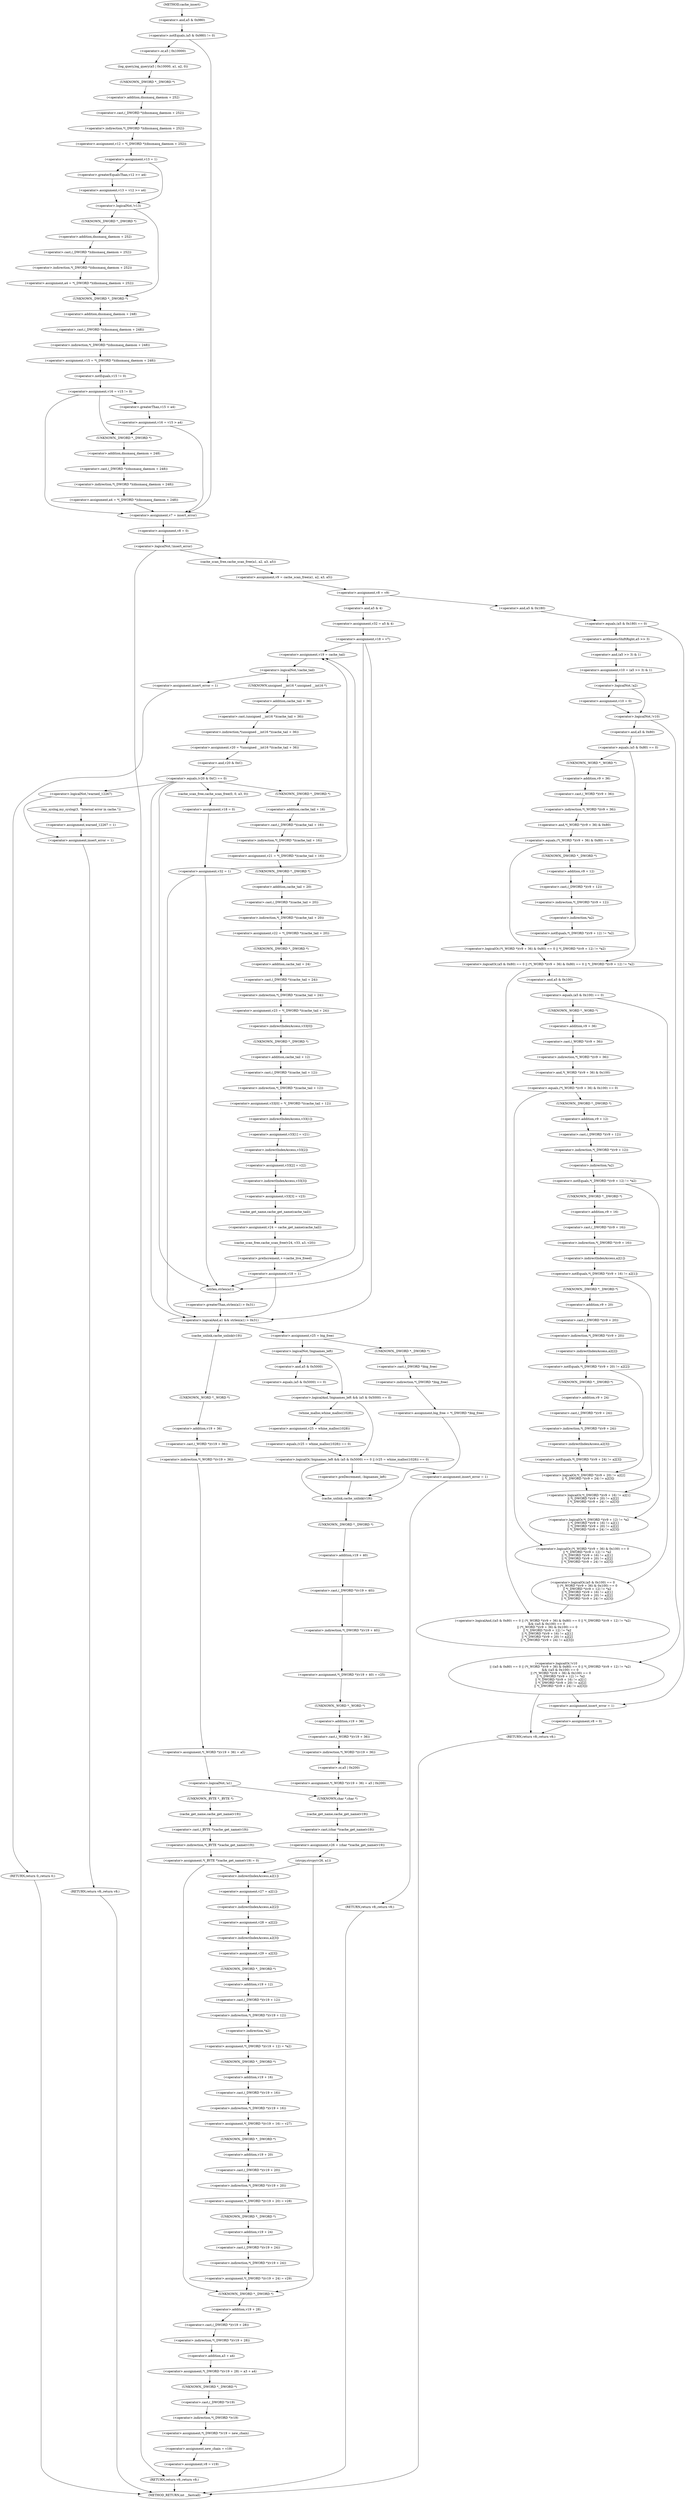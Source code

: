 digraph cache_insert {  
"1000153" [label = "(<operator>.notEquals,(a5 & 0x980) != 0)" ]
"1000154" [label = "(<operator>.and,a5 & 0x980)" ]
"1000159" [label = "(log_query,log_query(a5 | 0x10000, a1, a2, 0))" ]
"1000160" [label = "(<operator>.or,a5 | 0x10000)" ]
"1000166" [label = "(<operator>.assignment,v12 = *(_DWORD *)(dnsmasq_daemon + 252))" ]
"1000168" [label = "(<operator>.indirection,*(_DWORD *)(dnsmasq_daemon + 252))" ]
"1000169" [label = "(<operator>.cast,(_DWORD *)(dnsmasq_daemon + 252))" ]
"1000170" [label = "(UNKNOWN,_DWORD *,_DWORD *)" ]
"1000171" [label = "(<operator>.addition,dnsmasq_daemon + 252)" ]
"1000174" [label = "(<operator>.assignment,v13 = 1)" ]
"1000179" [label = "(<operator>.assignment,v13 = v12 >= a4)" ]
"1000181" [label = "(<operator>.greaterEqualsThan,v12 >= a4)" ]
"1000185" [label = "(<operator>.logicalNot,!v13)" ]
"1000187" [label = "(<operator>.assignment,a4 = *(_DWORD *)(dnsmasq_daemon + 252))" ]
"1000189" [label = "(<operator>.indirection,*(_DWORD *)(dnsmasq_daemon + 252))" ]
"1000190" [label = "(<operator>.cast,(_DWORD *)(dnsmasq_daemon + 252))" ]
"1000191" [label = "(UNKNOWN,_DWORD *,_DWORD *)" ]
"1000192" [label = "(<operator>.addition,dnsmasq_daemon + 252)" ]
"1000195" [label = "(<operator>.assignment,v15 = *(_DWORD *)(dnsmasq_daemon + 248))" ]
"1000197" [label = "(<operator>.indirection,*(_DWORD *)(dnsmasq_daemon + 248))" ]
"1000198" [label = "(<operator>.cast,(_DWORD *)(dnsmasq_daemon + 248))" ]
"1000199" [label = "(UNKNOWN,_DWORD *,_DWORD *)" ]
"1000200" [label = "(<operator>.addition,dnsmasq_daemon + 248)" ]
"1000203" [label = "(<operator>.assignment,v16 = v15 != 0)" ]
"1000205" [label = "(<operator>.notEquals,v15 != 0)" ]
"1000210" [label = "(<operator>.assignment,v16 = v15 > a4)" ]
"1000212" [label = "(<operator>.greaterThan,v15 > a4)" ]
"1000217" [label = "(<operator>.assignment,a4 = *(_DWORD *)(dnsmasq_daemon + 248))" ]
"1000219" [label = "(<operator>.indirection,*(_DWORD *)(dnsmasq_daemon + 248))" ]
"1000220" [label = "(<operator>.cast,(_DWORD *)(dnsmasq_daemon + 248))" ]
"1000221" [label = "(UNKNOWN,_DWORD *,_DWORD *)" ]
"1000222" [label = "(<operator>.addition,dnsmasq_daemon + 248)" ]
"1000225" [label = "(<operator>.assignment,v7 = insert_error)" ]
"1000228" [label = "(<operator>.assignment,v8 = 0)" ]
"1000232" [label = "(<operator>.logicalNot,!insert_error)" ]
"1000235" [label = "(<operator>.assignment,v9 = cache_scan_free(a1, a2, a3, a5))" ]
"1000237" [label = "(cache_scan_free,cache_scan_free(a1, a2, a3, a5))" ]
"1000242" [label = "(<operator>.assignment,v8 = v9)" ]
"1000249" [label = "(<operator>.equals,(a5 & 0x180) == 0)" ]
"1000250" [label = "(<operator>.and,a5 & 0x180)" ]
"1000255" [label = "(<operator>.assignment,v10 = (a5 >> 3) & 1)" ]
"1000257" [label = "(<operator>.and,(a5 >> 3) & 1)" ]
"1000258" [label = "(<operator>.arithmeticShiftRight,a5 >> 3)" ]
"1000263" [label = "(<operator>.logicalNot,!a2)" ]
"1000265" [label = "(<operator>.assignment,v10 = 0)" ]
"1000269" [label = "(<operator>.logicalOr,!v10\n        || ((a5 & 0x80) == 0 || (*(_WORD *)(v9 + 36) & 0x80) == 0 || *(_DWORD *)(v9 + 12) != *a2)\n        && ((a5 & 0x100) == 0\n         || (*(_WORD *)(v9 + 36) & 0x100) == 0\n         || *(_DWORD *)(v9 + 12) != *a2\n         || *(_DWORD *)(v9 + 16) != a2[1]\n         || *(_DWORD *)(v9 + 20) != a2[2]\n         || *(_DWORD *)(v9 + 24) != a2[3]))" ]
"1000270" [label = "(<operator>.logicalNot,!v10)" ]
"1000272" [label = "(<operator>.logicalAnd,((a5 & 0x80) == 0 || (*(_WORD *)(v9 + 36) & 0x80) == 0 || *(_DWORD *)(v9 + 12) != *a2)\n        && ((a5 & 0x100) == 0\n         || (*(_WORD *)(v9 + 36) & 0x100) == 0\n         || *(_DWORD *)(v9 + 12) != *a2\n         || *(_DWORD *)(v9 + 16) != a2[1]\n         || *(_DWORD *)(v9 + 20) != a2[2]\n         || *(_DWORD *)(v9 + 24) != a2[3]))" ]
"1000273" [label = "(<operator>.logicalOr,(a5 & 0x80) == 0 || (*(_WORD *)(v9 + 36) & 0x80) == 0 || *(_DWORD *)(v9 + 12) != *a2)" ]
"1000274" [label = "(<operator>.equals,(a5 & 0x80) == 0)" ]
"1000275" [label = "(<operator>.and,a5 & 0x80)" ]
"1000279" [label = "(<operator>.logicalOr,(*(_WORD *)(v9 + 36) & 0x80) == 0 || *(_DWORD *)(v9 + 12) != *a2)" ]
"1000280" [label = "(<operator>.equals,(*(_WORD *)(v9 + 36) & 0x80) == 0)" ]
"1000281" [label = "(<operator>.and,*(_WORD *)(v9 + 36) & 0x80)" ]
"1000282" [label = "(<operator>.indirection,*(_WORD *)(v9 + 36))" ]
"1000283" [label = "(<operator>.cast,(_WORD *)(v9 + 36))" ]
"1000284" [label = "(UNKNOWN,_WORD *,_WORD *)" ]
"1000285" [label = "(<operator>.addition,v9 + 36)" ]
"1000290" [label = "(<operator>.notEquals,*(_DWORD *)(v9 + 12) != *a2)" ]
"1000291" [label = "(<operator>.indirection,*(_DWORD *)(v9 + 12))" ]
"1000292" [label = "(<operator>.cast,(_DWORD *)(v9 + 12))" ]
"1000293" [label = "(UNKNOWN,_DWORD *,_DWORD *)" ]
"1000294" [label = "(<operator>.addition,v9 + 12)" ]
"1000297" [label = "(<operator>.indirection,*a2)" ]
"1000299" [label = "(<operator>.logicalOr,(a5 & 0x100) == 0\n         || (*(_WORD *)(v9 + 36) & 0x100) == 0\n         || *(_DWORD *)(v9 + 12) != *a2\n         || *(_DWORD *)(v9 + 16) != a2[1]\n         || *(_DWORD *)(v9 + 20) != a2[2]\n         || *(_DWORD *)(v9 + 24) != a2[3])" ]
"1000300" [label = "(<operator>.equals,(a5 & 0x100) == 0)" ]
"1000301" [label = "(<operator>.and,a5 & 0x100)" ]
"1000305" [label = "(<operator>.logicalOr,(*(_WORD *)(v9 + 36) & 0x100) == 0\n         || *(_DWORD *)(v9 + 12) != *a2\n         || *(_DWORD *)(v9 + 16) != a2[1]\n         || *(_DWORD *)(v9 + 20) != a2[2]\n         || *(_DWORD *)(v9 + 24) != a2[3])" ]
"1000306" [label = "(<operator>.equals,(*(_WORD *)(v9 + 36) & 0x100) == 0)" ]
"1000307" [label = "(<operator>.and,*(_WORD *)(v9 + 36) & 0x100)" ]
"1000308" [label = "(<operator>.indirection,*(_WORD *)(v9 + 36))" ]
"1000309" [label = "(<operator>.cast,(_WORD *)(v9 + 36))" ]
"1000310" [label = "(UNKNOWN,_WORD *,_WORD *)" ]
"1000311" [label = "(<operator>.addition,v9 + 36)" ]
"1000316" [label = "(<operator>.logicalOr,*(_DWORD *)(v9 + 12) != *a2\n         || *(_DWORD *)(v9 + 16) != a2[1]\n         || *(_DWORD *)(v9 + 20) != a2[2]\n         || *(_DWORD *)(v9 + 24) != a2[3])" ]
"1000317" [label = "(<operator>.notEquals,*(_DWORD *)(v9 + 12) != *a2)" ]
"1000318" [label = "(<operator>.indirection,*(_DWORD *)(v9 + 12))" ]
"1000319" [label = "(<operator>.cast,(_DWORD *)(v9 + 12))" ]
"1000320" [label = "(UNKNOWN,_DWORD *,_DWORD *)" ]
"1000321" [label = "(<operator>.addition,v9 + 12)" ]
"1000324" [label = "(<operator>.indirection,*a2)" ]
"1000326" [label = "(<operator>.logicalOr,*(_DWORD *)(v9 + 16) != a2[1]\n         || *(_DWORD *)(v9 + 20) != a2[2]\n         || *(_DWORD *)(v9 + 24) != a2[3])" ]
"1000327" [label = "(<operator>.notEquals,*(_DWORD *)(v9 + 16) != a2[1])" ]
"1000328" [label = "(<operator>.indirection,*(_DWORD *)(v9 + 16))" ]
"1000329" [label = "(<operator>.cast,(_DWORD *)(v9 + 16))" ]
"1000330" [label = "(UNKNOWN,_DWORD *,_DWORD *)" ]
"1000331" [label = "(<operator>.addition,v9 + 16)" ]
"1000334" [label = "(<operator>.indirectIndexAccess,a2[1])" ]
"1000337" [label = "(<operator>.logicalOr,*(_DWORD *)(v9 + 20) != a2[2]\n         || *(_DWORD *)(v9 + 24) != a2[3])" ]
"1000338" [label = "(<operator>.notEquals,*(_DWORD *)(v9 + 20) != a2[2])" ]
"1000339" [label = "(<operator>.indirection,*(_DWORD *)(v9 + 20))" ]
"1000340" [label = "(<operator>.cast,(_DWORD *)(v9 + 20))" ]
"1000341" [label = "(UNKNOWN,_DWORD *,_DWORD *)" ]
"1000342" [label = "(<operator>.addition,v9 + 20)" ]
"1000345" [label = "(<operator>.indirectIndexAccess,a2[2])" ]
"1000348" [label = "(<operator>.notEquals,*(_DWORD *)(v9 + 24) != a2[3])" ]
"1000349" [label = "(<operator>.indirection,*(_DWORD *)(v9 + 24))" ]
"1000350" [label = "(<operator>.cast,(_DWORD *)(v9 + 24))" ]
"1000351" [label = "(UNKNOWN,_DWORD *,_DWORD *)" ]
"1000352" [label = "(<operator>.addition,v9 + 24)" ]
"1000355" [label = "(<operator>.indirectIndexAccess,a2[3])" ]
"1000360" [label = "(<operator>.assignment,insert_error = 1)" ]
"1000363" [label = "(<operator>.assignment,v8 = 0)" ]
"1000366" [label = "(RETURN,return v8;,return v8;)" ]
"1000368" [label = "(<operator>.assignment,v32 = a5 & 4)" ]
"1000370" [label = "(<operator>.and,a5 & 4)" ]
"1000373" [label = "(<operator>.assignment,v18 = v7)" ]
"1000379" [label = "(<operator>.assignment,v19 = cache_tail)" ]
"1000383" [label = "(<operator>.logicalNot,!cache_tail)" ]
"1000386" [label = "(<operator>.assignment,insert_error = 1)" ]
"1000389" [label = "(RETURN,return 0;,return 0;)" ]
"1000391" [label = "(<operator>.assignment,v20 = *(unsigned __int16 *)(cache_tail + 36))" ]
"1000393" [label = "(<operator>.indirection,*(unsigned __int16 *)(cache_tail + 36))" ]
"1000394" [label = "(<operator>.cast,(unsigned __int16 *)(cache_tail + 36))" ]
"1000395" [label = "(UNKNOWN,unsigned __int16 *,unsigned __int16 *)" ]
"1000396" [label = "(<operator>.addition,cache_tail + 36)" ]
"1000400" [label = "(<operator>.equals,(v20 & 0xC) == 0)" ]
"1000401" [label = "(<operator>.and,v20 & 0xC)" ]
"1000410" [label = "(<operator>.logicalNot,!warned_12267)" ]
"1000413" [label = "(my_syslog,my_syslog(3, \"Internal error in cache.\"))" ]
"1000416" [label = "(<operator>.assignment,warned_12267 = 1)" ]
"1000419" [label = "(<operator>.assignment,insert_error = 1)" ]
"1000422" [label = "(RETURN,return v8;,return v8;)" ]
"1000427" [label = "(<operator>.assignment,v21 = *(_DWORD *)(cache_tail + 16))" ]
"1000429" [label = "(<operator>.indirection,*(_DWORD *)(cache_tail + 16))" ]
"1000430" [label = "(<operator>.cast,(_DWORD *)(cache_tail + 16))" ]
"1000431" [label = "(UNKNOWN,_DWORD *,_DWORD *)" ]
"1000432" [label = "(<operator>.addition,cache_tail + 16)" ]
"1000435" [label = "(<operator>.assignment,v22 = *(_DWORD *)(cache_tail + 20))" ]
"1000437" [label = "(<operator>.indirection,*(_DWORD *)(cache_tail + 20))" ]
"1000438" [label = "(<operator>.cast,(_DWORD *)(cache_tail + 20))" ]
"1000439" [label = "(UNKNOWN,_DWORD *,_DWORD *)" ]
"1000440" [label = "(<operator>.addition,cache_tail + 20)" ]
"1000443" [label = "(<operator>.assignment,v23 = *(_DWORD *)(cache_tail + 24))" ]
"1000445" [label = "(<operator>.indirection,*(_DWORD *)(cache_tail + 24))" ]
"1000446" [label = "(<operator>.cast,(_DWORD *)(cache_tail + 24))" ]
"1000447" [label = "(UNKNOWN,_DWORD *,_DWORD *)" ]
"1000448" [label = "(<operator>.addition,cache_tail + 24)" ]
"1000451" [label = "(<operator>.assignment,v33[0] = *(_DWORD *)(cache_tail + 12))" ]
"1000452" [label = "(<operator>.indirectIndexAccess,v33[0])" ]
"1000455" [label = "(<operator>.indirection,*(_DWORD *)(cache_tail + 12))" ]
"1000456" [label = "(<operator>.cast,(_DWORD *)(cache_tail + 12))" ]
"1000457" [label = "(UNKNOWN,_DWORD *,_DWORD *)" ]
"1000458" [label = "(<operator>.addition,cache_tail + 12)" ]
"1000461" [label = "(<operator>.assignment,v33[1] = v21)" ]
"1000462" [label = "(<operator>.indirectIndexAccess,v33[1])" ]
"1000466" [label = "(<operator>.assignment,v33[2] = v22)" ]
"1000467" [label = "(<operator>.indirectIndexAccess,v33[2])" ]
"1000471" [label = "(<operator>.assignment,v33[3] = v23)" ]
"1000472" [label = "(<operator>.indirectIndexAccess,v33[3])" ]
"1000476" [label = "(<operator>.assignment,v24 = cache_get_name(cache_tail))" ]
"1000478" [label = "(cache_get_name,cache_get_name(cache_tail))" ]
"1000480" [label = "(cache_scan_free,cache_scan_free(v24, v33, a3, v20))" ]
"1000485" [label = "(<operator>.preIncrement,++cache_live_freed)" ]
"1000487" [label = "(<operator>.assignment,v18 = 1)" ]
"1000492" [label = "(cache_scan_free,cache_scan_free(0, 0, a3, 0))" ]
"1000497" [label = "(<operator>.assignment,v18 = 0)" ]
"1000500" [label = "(<operator>.assignment,v32 = 1)" ]
"1000504" [label = "(<operator>.logicalAnd,a1 && strlen(a1) > 0x31)" ]
"1000506" [label = "(<operator>.greaterThan,strlen(a1) > 0x31)" ]
"1000507" [label = "(strlen,strlen(a1))" ]
"1000511" [label = "(<operator>.assignment,v25 = big_free)" ]
"1000517" [label = "(<operator>.assignment,big_free = *(_DWORD *)big_free)" ]
"1000519" [label = "(<operator>.indirection,*(_DWORD *)big_free)" ]
"1000520" [label = "(<operator>.cast,(_DWORD *)big_free)" ]
"1000521" [label = "(UNKNOWN,_DWORD *,_DWORD *)" ]
"1000526" [label = "(<operator>.logicalOr,!bignames_left && (a5 & 0x5000) == 0 || (v25 = whine_malloc(1028)) == 0)" ]
"1000527" [label = "(<operator>.logicalAnd,!bignames_left && (a5 & 0x5000) == 0)" ]
"1000528" [label = "(<operator>.logicalNot,!bignames_left)" ]
"1000530" [label = "(<operator>.equals,(a5 & 0x5000) == 0)" ]
"1000531" [label = "(<operator>.and,a5 & 0x5000)" ]
"1000535" [label = "(<operator>.equals,(v25 = whine_malloc(1028)) == 0)" ]
"1000536" [label = "(<operator>.assignment,v25 = whine_malloc(1028))" ]
"1000538" [label = "(whine_malloc,whine_malloc(1028))" ]
"1000542" [label = "(<operator>.assignment,insert_error = 1)" ]
"1000545" [label = "(RETURN,return v8;,return v8;)" ]
"1000549" [label = "(<operator>.preDecrement,--bignames_left)" ]
"1000551" [label = "(cache_unlink,cache_unlink(v19))" ]
"1000553" [label = "(<operator>.assignment,*(_DWORD *)(v19 + 40) = v25)" ]
"1000554" [label = "(<operator>.indirection,*(_DWORD *)(v19 + 40))" ]
"1000555" [label = "(<operator>.cast,(_DWORD *)(v19 + 40))" ]
"1000556" [label = "(UNKNOWN,_DWORD *,_DWORD *)" ]
"1000557" [label = "(<operator>.addition,v19 + 40)" ]
"1000561" [label = "(<operator>.assignment,*(_WORD *)(v19 + 36) = a5 | 0x200)" ]
"1000562" [label = "(<operator>.indirection,*(_WORD *)(v19 + 36))" ]
"1000563" [label = "(<operator>.cast,(_WORD *)(v19 + 36))" ]
"1000564" [label = "(UNKNOWN,_WORD *,_WORD *)" ]
"1000565" [label = "(<operator>.addition,v19 + 36)" ]
"1000568" [label = "(<operator>.or,a5 | 0x200)" ]
"1000573" [label = "(cache_unlink,cache_unlink(v19))" ]
"1000575" [label = "(<operator>.assignment,*(_WORD *)(v19 + 36) = a5)" ]
"1000576" [label = "(<operator>.indirection,*(_WORD *)(v19 + 36))" ]
"1000577" [label = "(<operator>.cast,(_WORD *)(v19 + 36))" ]
"1000578" [label = "(UNKNOWN,_WORD *,_WORD *)" ]
"1000579" [label = "(<operator>.addition,v19 + 36)" ]
"1000584" [label = "(<operator>.logicalNot,!a1)" ]
"1000587" [label = "(<operator>.assignment,*(_BYTE *)cache_get_name(v19) = 0)" ]
"1000588" [label = "(<operator>.indirection,*(_BYTE *)cache_get_name(v19))" ]
"1000589" [label = "(<operator>.cast,(_BYTE *)cache_get_name(v19))" ]
"1000590" [label = "(UNKNOWN,_BYTE *,_BYTE *)" ]
"1000591" [label = "(cache_get_name,cache_get_name(v19))" ]
"1000595" [label = "(<operator>.assignment,v26 = (char *)cache_get_name(v19))" ]
"1000597" [label = "(<operator>.cast,(char *)cache_get_name(v19))" ]
"1000598" [label = "(UNKNOWN,char *,char *)" ]
"1000599" [label = "(cache_get_name,cache_get_name(v19))" ]
"1000601" [label = "(strcpy,strcpy(v26, a1))" ]
"1000608" [label = "(<operator>.assignment,v27 = a2[1])" ]
"1000610" [label = "(<operator>.indirectIndexAccess,a2[1])" ]
"1000613" [label = "(<operator>.assignment,v28 = a2[2])" ]
"1000615" [label = "(<operator>.indirectIndexAccess,a2[2])" ]
"1000618" [label = "(<operator>.assignment,v29 = a2[3])" ]
"1000620" [label = "(<operator>.indirectIndexAccess,a2[3])" ]
"1000623" [label = "(<operator>.assignment,*(_DWORD *)(v19 + 12) = *a2)" ]
"1000624" [label = "(<operator>.indirection,*(_DWORD *)(v19 + 12))" ]
"1000625" [label = "(<operator>.cast,(_DWORD *)(v19 + 12))" ]
"1000626" [label = "(UNKNOWN,_DWORD *,_DWORD *)" ]
"1000627" [label = "(<operator>.addition,v19 + 12)" ]
"1000630" [label = "(<operator>.indirection,*a2)" ]
"1000632" [label = "(<operator>.assignment,*(_DWORD *)(v19 + 16) = v27)" ]
"1000633" [label = "(<operator>.indirection,*(_DWORD *)(v19 + 16))" ]
"1000634" [label = "(<operator>.cast,(_DWORD *)(v19 + 16))" ]
"1000635" [label = "(UNKNOWN,_DWORD *,_DWORD *)" ]
"1000636" [label = "(<operator>.addition,v19 + 16)" ]
"1000640" [label = "(<operator>.assignment,*(_DWORD *)(v19 + 20) = v28)" ]
"1000641" [label = "(<operator>.indirection,*(_DWORD *)(v19 + 20))" ]
"1000642" [label = "(<operator>.cast,(_DWORD *)(v19 + 20))" ]
"1000643" [label = "(UNKNOWN,_DWORD *,_DWORD *)" ]
"1000644" [label = "(<operator>.addition,v19 + 20)" ]
"1000648" [label = "(<operator>.assignment,*(_DWORD *)(v19 + 24) = v29)" ]
"1000649" [label = "(<operator>.indirection,*(_DWORD *)(v19 + 24))" ]
"1000650" [label = "(<operator>.cast,(_DWORD *)(v19 + 24))" ]
"1000651" [label = "(UNKNOWN,_DWORD *,_DWORD *)" ]
"1000652" [label = "(<operator>.addition,v19 + 24)" ]
"1000656" [label = "(<operator>.assignment,*(_DWORD *)(v19 + 28) = a3 + a4)" ]
"1000657" [label = "(<operator>.indirection,*(_DWORD *)(v19 + 28))" ]
"1000658" [label = "(<operator>.cast,(_DWORD *)(v19 + 28))" ]
"1000659" [label = "(UNKNOWN,_DWORD *,_DWORD *)" ]
"1000660" [label = "(<operator>.addition,v19 + 28)" ]
"1000663" [label = "(<operator>.addition,a3 + a4)" ]
"1000666" [label = "(<operator>.assignment,*(_DWORD *)v19 = new_chain)" ]
"1000667" [label = "(<operator>.indirection,*(_DWORD *)v19)" ]
"1000668" [label = "(<operator>.cast,(_DWORD *)v19)" ]
"1000669" [label = "(UNKNOWN,_DWORD *,_DWORD *)" ]
"1000672" [label = "(<operator>.assignment,new_chain = v19)" ]
"1000675" [label = "(<operator>.assignment,v8 = v19)" ]
"1000678" [label = "(RETURN,return v8;,return v8;)" ]
"1000123" [label = "(METHOD,cache_insert)" ]
"1000680" [label = "(METHOD_RETURN,int __fastcall)" ]
  "1000153" -> "1000160" 
  "1000153" -> "1000225" 
  "1000154" -> "1000153" 
  "1000159" -> "1000170" 
  "1000160" -> "1000159" 
  "1000166" -> "1000174" 
  "1000168" -> "1000166" 
  "1000169" -> "1000168" 
  "1000170" -> "1000171" 
  "1000171" -> "1000169" 
  "1000174" -> "1000181" 
  "1000174" -> "1000185" 
  "1000179" -> "1000185" 
  "1000181" -> "1000179" 
  "1000185" -> "1000191" 
  "1000185" -> "1000199" 
  "1000187" -> "1000199" 
  "1000189" -> "1000187" 
  "1000190" -> "1000189" 
  "1000191" -> "1000192" 
  "1000192" -> "1000190" 
  "1000195" -> "1000205" 
  "1000197" -> "1000195" 
  "1000198" -> "1000197" 
  "1000199" -> "1000200" 
  "1000200" -> "1000198" 
  "1000203" -> "1000212" 
  "1000203" -> "1000221" 
  "1000203" -> "1000225" 
  "1000205" -> "1000203" 
  "1000210" -> "1000221" 
  "1000210" -> "1000225" 
  "1000212" -> "1000210" 
  "1000217" -> "1000225" 
  "1000219" -> "1000217" 
  "1000220" -> "1000219" 
  "1000221" -> "1000222" 
  "1000222" -> "1000220" 
  "1000225" -> "1000228" 
  "1000228" -> "1000232" 
  "1000232" -> "1000237" 
  "1000232" -> "1000678" 
  "1000235" -> "1000242" 
  "1000237" -> "1000235" 
  "1000242" -> "1000250" 
  "1000242" -> "1000370" 
  "1000249" -> "1000360" 
  "1000249" -> "1000258" 
  "1000250" -> "1000249" 
  "1000255" -> "1000263" 
  "1000257" -> "1000255" 
  "1000258" -> "1000257" 
  "1000263" -> "1000265" 
  "1000263" -> "1000270" 
  "1000265" -> "1000270" 
  "1000269" -> "1000360" 
  "1000269" -> "1000366" 
  "1000270" -> "1000269" 
  "1000270" -> "1000275" 
  "1000272" -> "1000269" 
  "1000273" -> "1000272" 
  "1000273" -> "1000301" 
  "1000274" -> "1000284" 
  "1000274" -> "1000273" 
  "1000275" -> "1000274" 
  "1000279" -> "1000273" 
  "1000280" -> "1000293" 
  "1000280" -> "1000279" 
  "1000281" -> "1000280" 
  "1000282" -> "1000281" 
  "1000283" -> "1000282" 
  "1000284" -> "1000285" 
  "1000285" -> "1000283" 
  "1000290" -> "1000279" 
  "1000291" -> "1000297" 
  "1000292" -> "1000291" 
  "1000293" -> "1000294" 
  "1000294" -> "1000292" 
  "1000297" -> "1000290" 
  "1000299" -> "1000272" 
  "1000300" -> "1000310" 
  "1000300" -> "1000299" 
  "1000301" -> "1000300" 
  "1000305" -> "1000299" 
  "1000306" -> "1000320" 
  "1000306" -> "1000305" 
  "1000307" -> "1000306" 
  "1000308" -> "1000307" 
  "1000309" -> "1000308" 
  "1000310" -> "1000311" 
  "1000311" -> "1000309" 
  "1000316" -> "1000305" 
  "1000317" -> "1000330" 
  "1000317" -> "1000316" 
  "1000318" -> "1000324" 
  "1000319" -> "1000318" 
  "1000320" -> "1000321" 
  "1000321" -> "1000319" 
  "1000324" -> "1000317" 
  "1000326" -> "1000316" 
  "1000327" -> "1000341" 
  "1000327" -> "1000326" 
  "1000328" -> "1000334" 
  "1000329" -> "1000328" 
  "1000330" -> "1000331" 
  "1000331" -> "1000329" 
  "1000334" -> "1000327" 
  "1000337" -> "1000326" 
  "1000338" -> "1000351" 
  "1000338" -> "1000337" 
  "1000339" -> "1000345" 
  "1000340" -> "1000339" 
  "1000341" -> "1000342" 
  "1000342" -> "1000340" 
  "1000345" -> "1000338" 
  "1000348" -> "1000337" 
  "1000349" -> "1000355" 
  "1000350" -> "1000349" 
  "1000351" -> "1000352" 
  "1000352" -> "1000350" 
  "1000355" -> "1000348" 
  "1000360" -> "1000363" 
  "1000363" -> "1000366" 
  "1000366" -> "1000680" 
  "1000368" -> "1000373" 
  "1000370" -> "1000368" 
  "1000373" -> "1000379" 
  "1000373" -> "1000504" 
  "1000373" -> "1000507" 
  "1000379" -> "1000383" 
  "1000383" -> "1000386" 
  "1000383" -> "1000395" 
  "1000386" -> "1000389" 
  "1000389" -> "1000680" 
  "1000391" -> "1000401" 
  "1000393" -> "1000391" 
  "1000394" -> "1000393" 
  "1000395" -> "1000396" 
  "1000396" -> "1000394" 
  "1000400" -> "1000504" 
  "1000400" -> "1000507" 
  "1000400" -> "1000410" 
  "1000400" -> "1000431" 
  "1000400" -> "1000492" 
  "1000401" -> "1000400" 
  "1000410" -> "1000413" 
  "1000410" -> "1000419" 
  "1000413" -> "1000416" 
  "1000416" -> "1000419" 
  "1000419" -> "1000422" 
  "1000422" -> "1000680" 
  "1000427" -> "1000439" 
  "1000429" -> "1000427" 
  "1000430" -> "1000429" 
  "1000431" -> "1000432" 
  "1000432" -> "1000430" 
  "1000435" -> "1000447" 
  "1000437" -> "1000435" 
  "1000438" -> "1000437" 
  "1000439" -> "1000440" 
  "1000440" -> "1000438" 
  "1000443" -> "1000452" 
  "1000445" -> "1000443" 
  "1000446" -> "1000445" 
  "1000447" -> "1000448" 
  "1000448" -> "1000446" 
  "1000451" -> "1000462" 
  "1000452" -> "1000457" 
  "1000455" -> "1000451" 
  "1000456" -> "1000455" 
  "1000457" -> "1000458" 
  "1000458" -> "1000456" 
  "1000461" -> "1000467" 
  "1000462" -> "1000461" 
  "1000466" -> "1000472" 
  "1000467" -> "1000466" 
  "1000471" -> "1000478" 
  "1000472" -> "1000471" 
  "1000476" -> "1000480" 
  "1000478" -> "1000476" 
  "1000480" -> "1000485" 
  "1000485" -> "1000487" 
  "1000487" -> "1000379" 
  "1000487" -> "1000504" 
  "1000487" -> "1000507" 
  "1000492" -> "1000497" 
  "1000497" -> "1000500" 
  "1000500" -> "1000379" 
  "1000500" -> "1000504" 
  "1000500" -> "1000507" 
  "1000504" -> "1000511" 
  "1000504" -> "1000573" 
  "1000506" -> "1000504" 
  "1000507" -> "1000506" 
  "1000511" -> "1000521" 
  "1000511" -> "1000528" 
  "1000517" -> "1000551" 
  "1000519" -> "1000517" 
  "1000520" -> "1000519" 
  "1000521" -> "1000520" 
  "1000526" -> "1000542" 
  "1000526" -> "1000549" 
  "1000526" -> "1000551" 
  "1000527" -> "1000526" 
  "1000527" -> "1000538" 
  "1000528" -> "1000527" 
  "1000528" -> "1000531" 
  "1000530" -> "1000527" 
  "1000531" -> "1000530" 
  "1000535" -> "1000526" 
  "1000536" -> "1000535" 
  "1000538" -> "1000536" 
  "1000542" -> "1000545" 
  "1000545" -> "1000680" 
  "1000549" -> "1000551" 
  "1000551" -> "1000556" 
  "1000553" -> "1000564" 
  "1000554" -> "1000553" 
  "1000555" -> "1000554" 
  "1000556" -> "1000557" 
  "1000557" -> "1000555" 
  "1000561" -> "1000598" 
  "1000562" -> "1000568" 
  "1000563" -> "1000562" 
  "1000564" -> "1000565" 
  "1000565" -> "1000563" 
  "1000568" -> "1000561" 
  "1000573" -> "1000578" 
  "1000575" -> "1000584" 
  "1000576" -> "1000575" 
  "1000577" -> "1000576" 
  "1000578" -> "1000579" 
  "1000579" -> "1000577" 
  "1000584" -> "1000590" 
  "1000584" -> "1000598" 
  "1000587" -> "1000659" 
  "1000587" -> "1000610" 
  "1000588" -> "1000587" 
  "1000589" -> "1000588" 
  "1000590" -> "1000591" 
  "1000591" -> "1000589" 
  "1000595" -> "1000601" 
  "1000597" -> "1000595" 
  "1000598" -> "1000599" 
  "1000599" -> "1000597" 
  "1000601" -> "1000659" 
  "1000601" -> "1000610" 
  "1000608" -> "1000615" 
  "1000610" -> "1000608" 
  "1000613" -> "1000620" 
  "1000615" -> "1000613" 
  "1000618" -> "1000626" 
  "1000620" -> "1000618" 
  "1000623" -> "1000635" 
  "1000624" -> "1000630" 
  "1000625" -> "1000624" 
  "1000626" -> "1000627" 
  "1000627" -> "1000625" 
  "1000630" -> "1000623" 
  "1000632" -> "1000643" 
  "1000633" -> "1000632" 
  "1000634" -> "1000633" 
  "1000635" -> "1000636" 
  "1000636" -> "1000634" 
  "1000640" -> "1000651" 
  "1000641" -> "1000640" 
  "1000642" -> "1000641" 
  "1000643" -> "1000644" 
  "1000644" -> "1000642" 
  "1000648" -> "1000659" 
  "1000649" -> "1000648" 
  "1000650" -> "1000649" 
  "1000651" -> "1000652" 
  "1000652" -> "1000650" 
  "1000656" -> "1000669" 
  "1000657" -> "1000663" 
  "1000658" -> "1000657" 
  "1000659" -> "1000660" 
  "1000660" -> "1000658" 
  "1000663" -> "1000656" 
  "1000666" -> "1000672" 
  "1000667" -> "1000666" 
  "1000668" -> "1000667" 
  "1000669" -> "1000668" 
  "1000672" -> "1000675" 
  "1000675" -> "1000678" 
  "1000678" -> "1000680" 
  "1000123" -> "1000154" 
}
